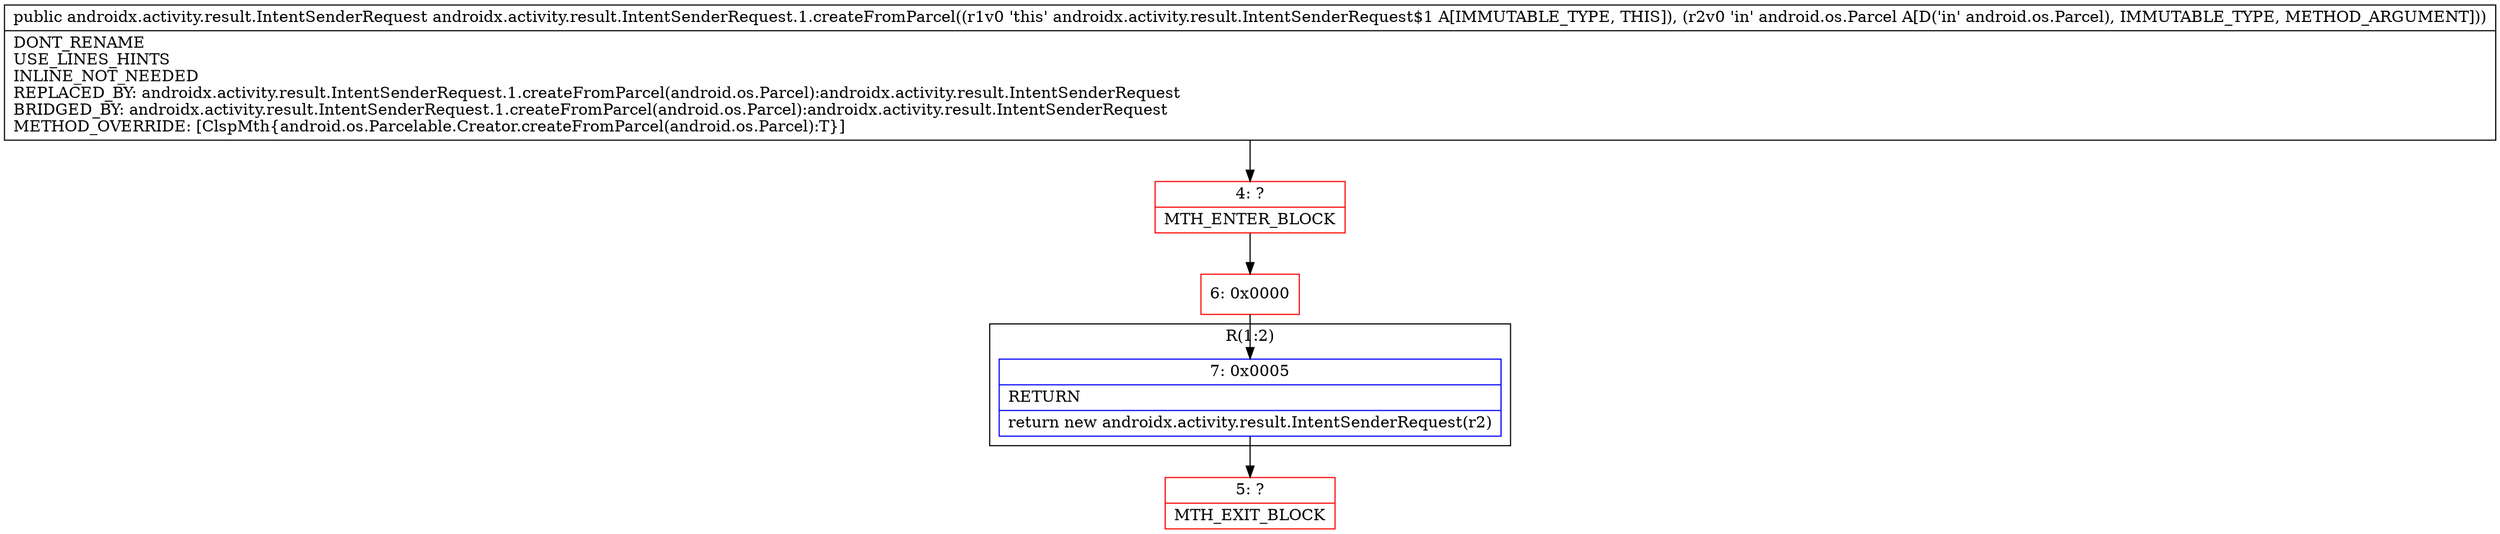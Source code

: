 digraph "CFG forandroidx.activity.result.IntentSenderRequest.1.createFromParcel(Landroid\/os\/Parcel;)Landroidx\/activity\/result\/IntentSenderRequest;" {
subgraph cluster_Region_618891016 {
label = "R(1:2)";
node [shape=record,color=blue];
Node_7 [shape=record,label="{7\:\ 0x0005|RETURN\l|return new androidx.activity.result.IntentSenderRequest(r2)\l}"];
}
Node_4 [shape=record,color=red,label="{4\:\ ?|MTH_ENTER_BLOCK\l}"];
Node_6 [shape=record,color=red,label="{6\:\ 0x0000}"];
Node_5 [shape=record,color=red,label="{5\:\ ?|MTH_EXIT_BLOCK\l}"];
MethodNode[shape=record,label="{public androidx.activity.result.IntentSenderRequest androidx.activity.result.IntentSenderRequest.1.createFromParcel((r1v0 'this' androidx.activity.result.IntentSenderRequest$1 A[IMMUTABLE_TYPE, THIS]), (r2v0 'in' android.os.Parcel A[D('in' android.os.Parcel), IMMUTABLE_TYPE, METHOD_ARGUMENT]))  | DONT_RENAME\lUSE_LINES_HINTS\lINLINE_NOT_NEEDED\lREPLACED_BY: androidx.activity.result.IntentSenderRequest.1.createFromParcel(android.os.Parcel):androidx.activity.result.IntentSenderRequest\lBRIDGED_BY: androidx.activity.result.IntentSenderRequest.1.createFromParcel(android.os.Parcel):androidx.activity.result.IntentSenderRequest\lMETHOD_OVERRIDE: [ClspMth\{android.os.Parcelable.Creator.createFromParcel(android.os.Parcel):T\}]\l}"];
MethodNode -> Node_4;Node_7 -> Node_5;
Node_4 -> Node_6;
Node_6 -> Node_7;
}


